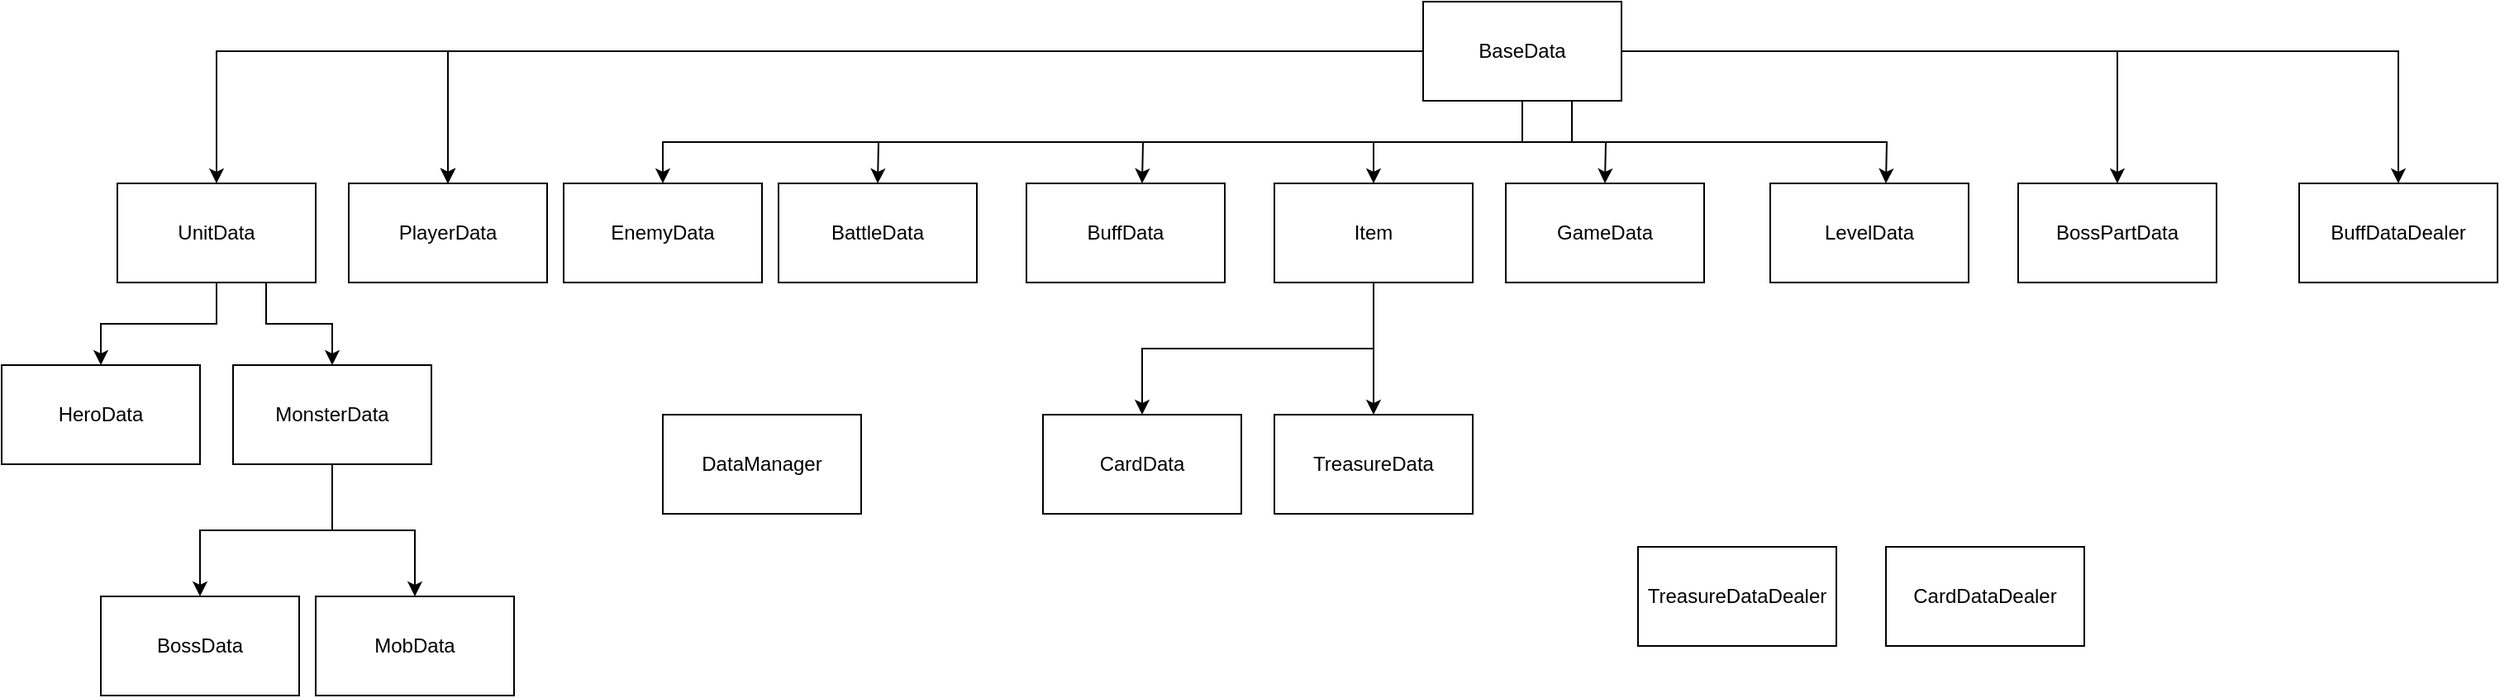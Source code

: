 <mxfile version="28.2.8">
  <diagram id="C5RBs43oDa-KdzZeNtuy" name="Page-1">
    <mxGraphModel dx="2066" dy="1111" grid="1" gridSize="10" guides="1" tooltips="1" connect="1" arrows="1" fold="1" page="1" pageScale="1" pageWidth="2000" pageHeight="1169" math="0" shadow="0">
      <root>
        <mxCell id="WIyWlLk6GJQsqaUBKTNV-0" />
        <mxCell id="WIyWlLk6GJQsqaUBKTNV-1" parent="WIyWlLk6GJQsqaUBKTNV-0" />
        <mxCell id="S_AL6ZiSJpHqSD9SIXGw-2" style="edgeStyle=orthogonalEdgeStyle;rounded=0;orthogonalLoop=1;jettySize=auto;html=1;entryX=0.5;entryY=0;entryDx=0;entryDy=0;" parent="WIyWlLk6GJQsqaUBKTNV-1" source="S_AL6ZiSJpHqSD9SIXGw-0" target="S_AL6ZiSJpHqSD9SIXGw-1" edge="1">
          <mxGeometry relative="1" as="geometry" />
        </mxCell>
        <mxCell id="S_AL6ZiSJpHqSD9SIXGw-12" value="" style="edgeStyle=orthogonalEdgeStyle;rounded=0;orthogonalLoop=1;jettySize=auto;html=1;" parent="WIyWlLk6GJQsqaUBKTNV-1" source="S_AL6ZiSJpHqSD9SIXGw-0" target="S_AL6ZiSJpHqSD9SIXGw-11" edge="1">
          <mxGeometry relative="1" as="geometry" />
        </mxCell>
        <mxCell id="S_AL6ZiSJpHqSD9SIXGw-15" value="" style="edgeStyle=orthogonalEdgeStyle;rounded=0;orthogonalLoop=1;jettySize=auto;html=1;" parent="WIyWlLk6GJQsqaUBKTNV-1" source="S_AL6ZiSJpHqSD9SIXGw-0" target="S_AL6ZiSJpHqSD9SIXGw-11" edge="1">
          <mxGeometry relative="1" as="geometry" />
        </mxCell>
        <mxCell id="S_AL6ZiSJpHqSD9SIXGw-17" value="" style="edgeStyle=orthogonalEdgeStyle;rounded=0;orthogonalLoop=1;jettySize=auto;html=1;" parent="WIyWlLk6GJQsqaUBKTNV-1" source="S_AL6ZiSJpHqSD9SIXGw-0" target="S_AL6ZiSJpHqSD9SIXGw-11" edge="1">
          <mxGeometry relative="1" as="geometry" />
        </mxCell>
        <mxCell id="S_AL6ZiSJpHqSD9SIXGw-18" style="edgeStyle=orthogonalEdgeStyle;rounded=0;orthogonalLoop=1;jettySize=auto;html=1;exitX=0.75;exitY=1;exitDx=0;exitDy=0;" parent="WIyWlLk6GJQsqaUBKTNV-1" source="S_AL6ZiSJpHqSD9SIXGw-0" target="S_AL6ZiSJpHqSD9SIXGw-19" edge="1">
          <mxGeometry relative="1" as="geometry">
            <mxPoint x="450" y="120" as="targetPoint" />
          </mxGeometry>
        </mxCell>
        <mxCell id="S_AL6ZiSJpHqSD9SIXGw-20" style="edgeStyle=orthogonalEdgeStyle;rounded=0;orthogonalLoop=1;jettySize=auto;html=1;exitX=0.75;exitY=1;exitDx=0;exitDy=0;" parent="WIyWlLk6GJQsqaUBKTNV-1" source="S_AL6ZiSJpHqSD9SIXGw-0" edge="1">
          <mxGeometry relative="1" as="geometry">
            <mxPoint x="580" y="120" as="targetPoint" />
          </mxGeometry>
        </mxCell>
        <mxCell id="S_AL6ZiSJpHqSD9SIXGw-22" style="edgeStyle=orthogonalEdgeStyle;rounded=0;orthogonalLoop=1;jettySize=auto;html=1;exitX=0.75;exitY=1;exitDx=0;exitDy=0;" parent="WIyWlLk6GJQsqaUBKTNV-1" source="S_AL6ZiSJpHqSD9SIXGw-0" edge="1">
          <mxGeometry relative="1" as="geometry">
            <mxPoint x="740" y="120" as="targetPoint" />
          </mxGeometry>
        </mxCell>
        <mxCell id="S_AL6ZiSJpHqSD9SIXGw-27" style="edgeStyle=orthogonalEdgeStyle;rounded=0;orthogonalLoop=1;jettySize=auto;html=1;" parent="WIyWlLk6GJQsqaUBKTNV-1" source="S_AL6ZiSJpHqSD9SIXGw-0" edge="1">
          <mxGeometry relative="1" as="geometry">
            <mxPoint x="1020" y="120" as="targetPoint" />
          </mxGeometry>
        </mxCell>
        <mxCell id="S_AL6ZiSJpHqSD9SIXGw-29" style="edgeStyle=orthogonalEdgeStyle;rounded=0;orthogonalLoop=1;jettySize=auto;html=1;exitX=0.75;exitY=1;exitDx=0;exitDy=0;" parent="WIyWlLk6GJQsqaUBKTNV-1" source="S_AL6ZiSJpHqSD9SIXGw-0" edge="1">
          <mxGeometry relative="1" as="geometry">
            <mxPoint x="1190" y="120" as="targetPoint" />
          </mxGeometry>
        </mxCell>
        <mxCell id="S_AL6ZiSJpHqSD9SIXGw-31" style="edgeStyle=orthogonalEdgeStyle;rounded=0;orthogonalLoop=1;jettySize=auto;html=1;entryX=0.5;entryY=0;entryDx=0;entryDy=0;" parent="WIyWlLk6GJQsqaUBKTNV-1" source="S_AL6ZiSJpHqSD9SIXGw-0" target="S_AL6ZiSJpHqSD9SIXGw-32" edge="1">
          <mxGeometry relative="1" as="geometry">
            <mxPoint x="1360" y="120" as="targetPoint" />
          </mxGeometry>
        </mxCell>
        <mxCell id="XL8KVwqwtBIXgalrL8h4-0" style="edgeStyle=orthogonalEdgeStyle;rounded=0;orthogonalLoop=1;jettySize=auto;html=1;" parent="WIyWlLk6GJQsqaUBKTNV-1" source="S_AL6ZiSJpHqSD9SIXGw-0" target="XL8KVwqwtBIXgalrL8h4-1" edge="1">
          <mxGeometry relative="1" as="geometry">
            <mxPoint x="1500" y="120" as="targetPoint" />
          </mxGeometry>
        </mxCell>
        <mxCell id="XL8KVwqwtBIXgalrL8h4-6" style="edgeStyle=orthogonalEdgeStyle;rounded=0;orthogonalLoop=1;jettySize=auto;html=1;exitX=0.5;exitY=1;exitDx=0;exitDy=0;entryX=0.5;entryY=0;entryDx=0;entryDy=0;" parent="WIyWlLk6GJQsqaUBKTNV-1" source="S_AL6ZiSJpHqSD9SIXGw-0" target="XL8KVwqwtBIXgalrL8h4-7" edge="1">
          <mxGeometry relative="1" as="geometry">
            <mxPoint x="970" y="220" as="targetPoint" />
          </mxGeometry>
        </mxCell>
        <mxCell id="S_AL6ZiSJpHqSD9SIXGw-0" value="BaseData" style="rounded=0;whiteSpace=wrap;html=1;" parent="WIyWlLk6GJQsqaUBKTNV-1" vertex="1">
          <mxGeometry x="910" y="10" width="120" height="60" as="geometry" />
        </mxCell>
        <mxCell id="S_AL6ZiSJpHqSD9SIXGw-5" style="edgeStyle=orthogonalEdgeStyle;rounded=0;orthogonalLoop=1;jettySize=auto;html=1;exitX=0.5;exitY=1;exitDx=0;exitDy=0;entryX=0.5;entryY=0;entryDx=0;entryDy=0;" parent="WIyWlLk6GJQsqaUBKTNV-1" source="S_AL6ZiSJpHqSD9SIXGw-1" target="S_AL6ZiSJpHqSD9SIXGw-3" edge="1">
          <mxGeometry relative="1" as="geometry" />
        </mxCell>
        <mxCell id="S_AL6ZiSJpHqSD9SIXGw-6" style="edgeStyle=orthogonalEdgeStyle;rounded=0;orthogonalLoop=1;jettySize=auto;html=1;exitX=0.75;exitY=1;exitDx=0;exitDy=0;" parent="WIyWlLk6GJQsqaUBKTNV-1" source="S_AL6ZiSJpHqSD9SIXGw-1" target="S_AL6ZiSJpHqSD9SIXGw-4" edge="1">
          <mxGeometry relative="1" as="geometry" />
        </mxCell>
        <mxCell id="S_AL6ZiSJpHqSD9SIXGw-1" value="UnitData" style="rounded=0;whiteSpace=wrap;html=1;" parent="WIyWlLk6GJQsqaUBKTNV-1" vertex="1">
          <mxGeometry x="120" y="120" width="120" height="60" as="geometry" />
        </mxCell>
        <mxCell id="S_AL6ZiSJpHqSD9SIXGw-3" value="HeroData" style="rounded=0;whiteSpace=wrap;html=1;" parent="WIyWlLk6GJQsqaUBKTNV-1" vertex="1">
          <mxGeometry x="50" y="230" width="120" height="60" as="geometry" />
        </mxCell>
        <mxCell id="S_AL6ZiSJpHqSD9SIXGw-8" value="" style="edgeStyle=orthogonalEdgeStyle;rounded=0;orthogonalLoop=1;jettySize=auto;html=1;" parent="WIyWlLk6GJQsqaUBKTNV-1" source="S_AL6ZiSJpHqSD9SIXGw-4" target="S_AL6ZiSJpHqSD9SIXGw-7" edge="1">
          <mxGeometry relative="1" as="geometry" />
        </mxCell>
        <mxCell id="S_AL6ZiSJpHqSD9SIXGw-9" style="edgeStyle=orthogonalEdgeStyle;rounded=0;orthogonalLoop=1;jettySize=auto;html=1;entryX=0.5;entryY=0;entryDx=0;entryDy=0;" parent="WIyWlLk6GJQsqaUBKTNV-1" source="S_AL6ZiSJpHqSD9SIXGw-4" target="S_AL6ZiSJpHqSD9SIXGw-10" edge="1">
          <mxGeometry relative="1" as="geometry">
            <mxPoint x="300" y="370" as="targetPoint" />
          </mxGeometry>
        </mxCell>
        <mxCell id="S_AL6ZiSJpHqSD9SIXGw-4" value="MonsterData" style="rounded=0;whiteSpace=wrap;html=1;" parent="WIyWlLk6GJQsqaUBKTNV-1" vertex="1">
          <mxGeometry x="190" y="230" width="120" height="60" as="geometry" />
        </mxCell>
        <mxCell id="S_AL6ZiSJpHqSD9SIXGw-7" value="BossData" style="rounded=0;whiteSpace=wrap;html=1;" parent="WIyWlLk6GJQsqaUBKTNV-1" vertex="1">
          <mxGeometry x="110" y="370" width="120" height="60" as="geometry" />
        </mxCell>
        <mxCell id="S_AL6ZiSJpHqSD9SIXGw-10" value="MobData" style="rounded=0;whiteSpace=wrap;html=1;" parent="WIyWlLk6GJQsqaUBKTNV-1" vertex="1">
          <mxGeometry x="240" y="370" width="120" height="60" as="geometry" />
        </mxCell>
        <mxCell id="S_AL6ZiSJpHqSD9SIXGw-11" value="PlayerData" style="rounded=0;whiteSpace=wrap;html=1;" parent="WIyWlLk6GJQsqaUBKTNV-1" vertex="1">
          <mxGeometry x="260" y="120" width="120" height="60" as="geometry" />
        </mxCell>
        <mxCell id="S_AL6ZiSJpHqSD9SIXGw-19" value="EnemyData" style="rounded=0;whiteSpace=wrap;html=1;" parent="WIyWlLk6GJQsqaUBKTNV-1" vertex="1">
          <mxGeometry x="390" y="120" width="120" height="60" as="geometry" />
        </mxCell>
        <mxCell id="S_AL6ZiSJpHqSD9SIXGw-21" value="BattleData" style="rounded=0;whiteSpace=wrap;html=1;" parent="WIyWlLk6GJQsqaUBKTNV-1" vertex="1">
          <mxGeometry x="520" y="120" width="120" height="60" as="geometry" />
        </mxCell>
        <mxCell id="S_AL6ZiSJpHqSD9SIXGw-23" value="BuffData" style="rounded=0;whiteSpace=wrap;html=1;" parent="WIyWlLk6GJQsqaUBKTNV-1" vertex="1">
          <mxGeometry x="670" y="120" width="120" height="60" as="geometry" />
        </mxCell>
        <mxCell id="S_AL6ZiSJpHqSD9SIXGw-25" value="CardData" style="rounded=0;whiteSpace=wrap;html=1;" parent="WIyWlLk6GJQsqaUBKTNV-1" vertex="1">
          <mxGeometry x="680" y="260" width="120" height="60" as="geometry" />
        </mxCell>
        <mxCell id="S_AL6ZiSJpHqSD9SIXGw-28" value="GameData" style="rounded=0;whiteSpace=wrap;html=1;" parent="WIyWlLk6GJQsqaUBKTNV-1" vertex="1">
          <mxGeometry x="960" y="120" width="120" height="60" as="geometry" />
        </mxCell>
        <mxCell id="S_AL6ZiSJpHqSD9SIXGw-30" value="LevelData" style="rounded=0;whiteSpace=wrap;html=1;" parent="WIyWlLk6GJQsqaUBKTNV-1" vertex="1">
          <mxGeometry x="1120" y="120" width="120" height="60" as="geometry" />
        </mxCell>
        <mxCell id="S_AL6ZiSJpHqSD9SIXGw-32" value="BossPartData" style="rounded=0;whiteSpace=wrap;html=1;" parent="WIyWlLk6GJQsqaUBKTNV-1" vertex="1">
          <mxGeometry x="1270" y="120" width="120" height="60" as="geometry" />
        </mxCell>
        <mxCell id="S_AL6ZiSJpHqSD9SIXGw-33" value="DataManager" style="rounded=0;whiteSpace=wrap;html=1;" parent="WIyWlLk6GJQsqaUBKTNV-1" vertex="1">
          <mxGeometry x="450" y="260" width="120" height="60" as="geometry" />
        </mxCell>
        <mxCell id="XL8KVwqwtBIXgalrL8h4-1" value="BuffDataDealer" style="rounded=0;whiteSpace=wrap;html=1;" parent="WIyWlLk6GJQsqaUBKTNV-1" vertex="1">
          <mxGeometry x="1440" y="120" width="120" height="60" as="geometry" />
        </mxCell>
        <mxCell id="XL8KVwqwtBIXgalrL8h4-3" value="TreasureData" style="rounded=0;whiteSpace=wrap;html=1;" parent="WIyWlLk6GJQsqaUBKTNV-1" vertex="1">
          <mxGeometry x="820" y="260" width="120" height="60" as="geometry" />
        </mxCell>
        <mxCell id="XL8KVwqwtBIXgalrL8h4-5" value="TreasureDataDealer" style="rounded=0;whiteSpace=wrap;html=1;" parent="WIyWlLk6GJQsqaUBKTNV-1" vertex="1">
          <mxGeometry x="1040" y="340" width="120" height="60" as="geometry" />
        </mxCell>
        <mxCell id="XL8KVwqwtBIXgalrL8h4-9" style="edgeStyle=orthogonalEdgeStyle;rounded=0;orthogonalLoop=1;jettySize=auto;html=1;exitX=0.5;exitY=1;exitDx=0;exitDy=0;" parent="WIyWlLk6GJQsqaUBKTNV-1" source="XL8KVwqwtBIXgalrL8h4-7" target="XL8KVwqwtBIXgalrL8h4-3" edge="1">
          <mxGeometry relative="1" as="geometry" />
        </mxCell>
        <mxCell id="XL8KVwqwtBIXgalrL8h4-11" style="edgeStyle=orthogonalEdgeStyle;rounded=0;orthogonalLoop=1;jettySize=auto;html=1;exitX=0.5;exitY=1;exitDx=0;exitDy=0;" parent="WIyWlLk6GJQsqaUBKTNV-1" source="XL8KVwqwtBIXgalrL8h4-7" target="S_AL6ZiSJpHqSD9SIXGw-25" edge="1">
          <mxGeometry relative="1" as="geometry" />
        </mxCell>
        <mxCell id="XL8KVwqwtBIXgalrL8h4-7" value="Item" style="rounded=0;whiteSpace=wrap;html=1;" parent="WIyWlLk6GJQsqaUBKTNV-1" vertex="1">
          <mxGeometry x="820" y="120" width="120" height="60" as="geometry" />
        </mxCell>
        <mxCell id="Tkj-nu81IUMY8wFwNAfT-5" value="CardDataDealer" style="rounded=0;whiteSpace=wrap;html=1;" parent="WIyWlLk6GJQsqaUBKTNV-1" vertex="1">
          <mxGeometry x="1190" y="340" width="120" height="60" as="geometry" />
        </mxCell>
      </root>
    </mxGraphModel>
  </diagram>
</mxfile>
